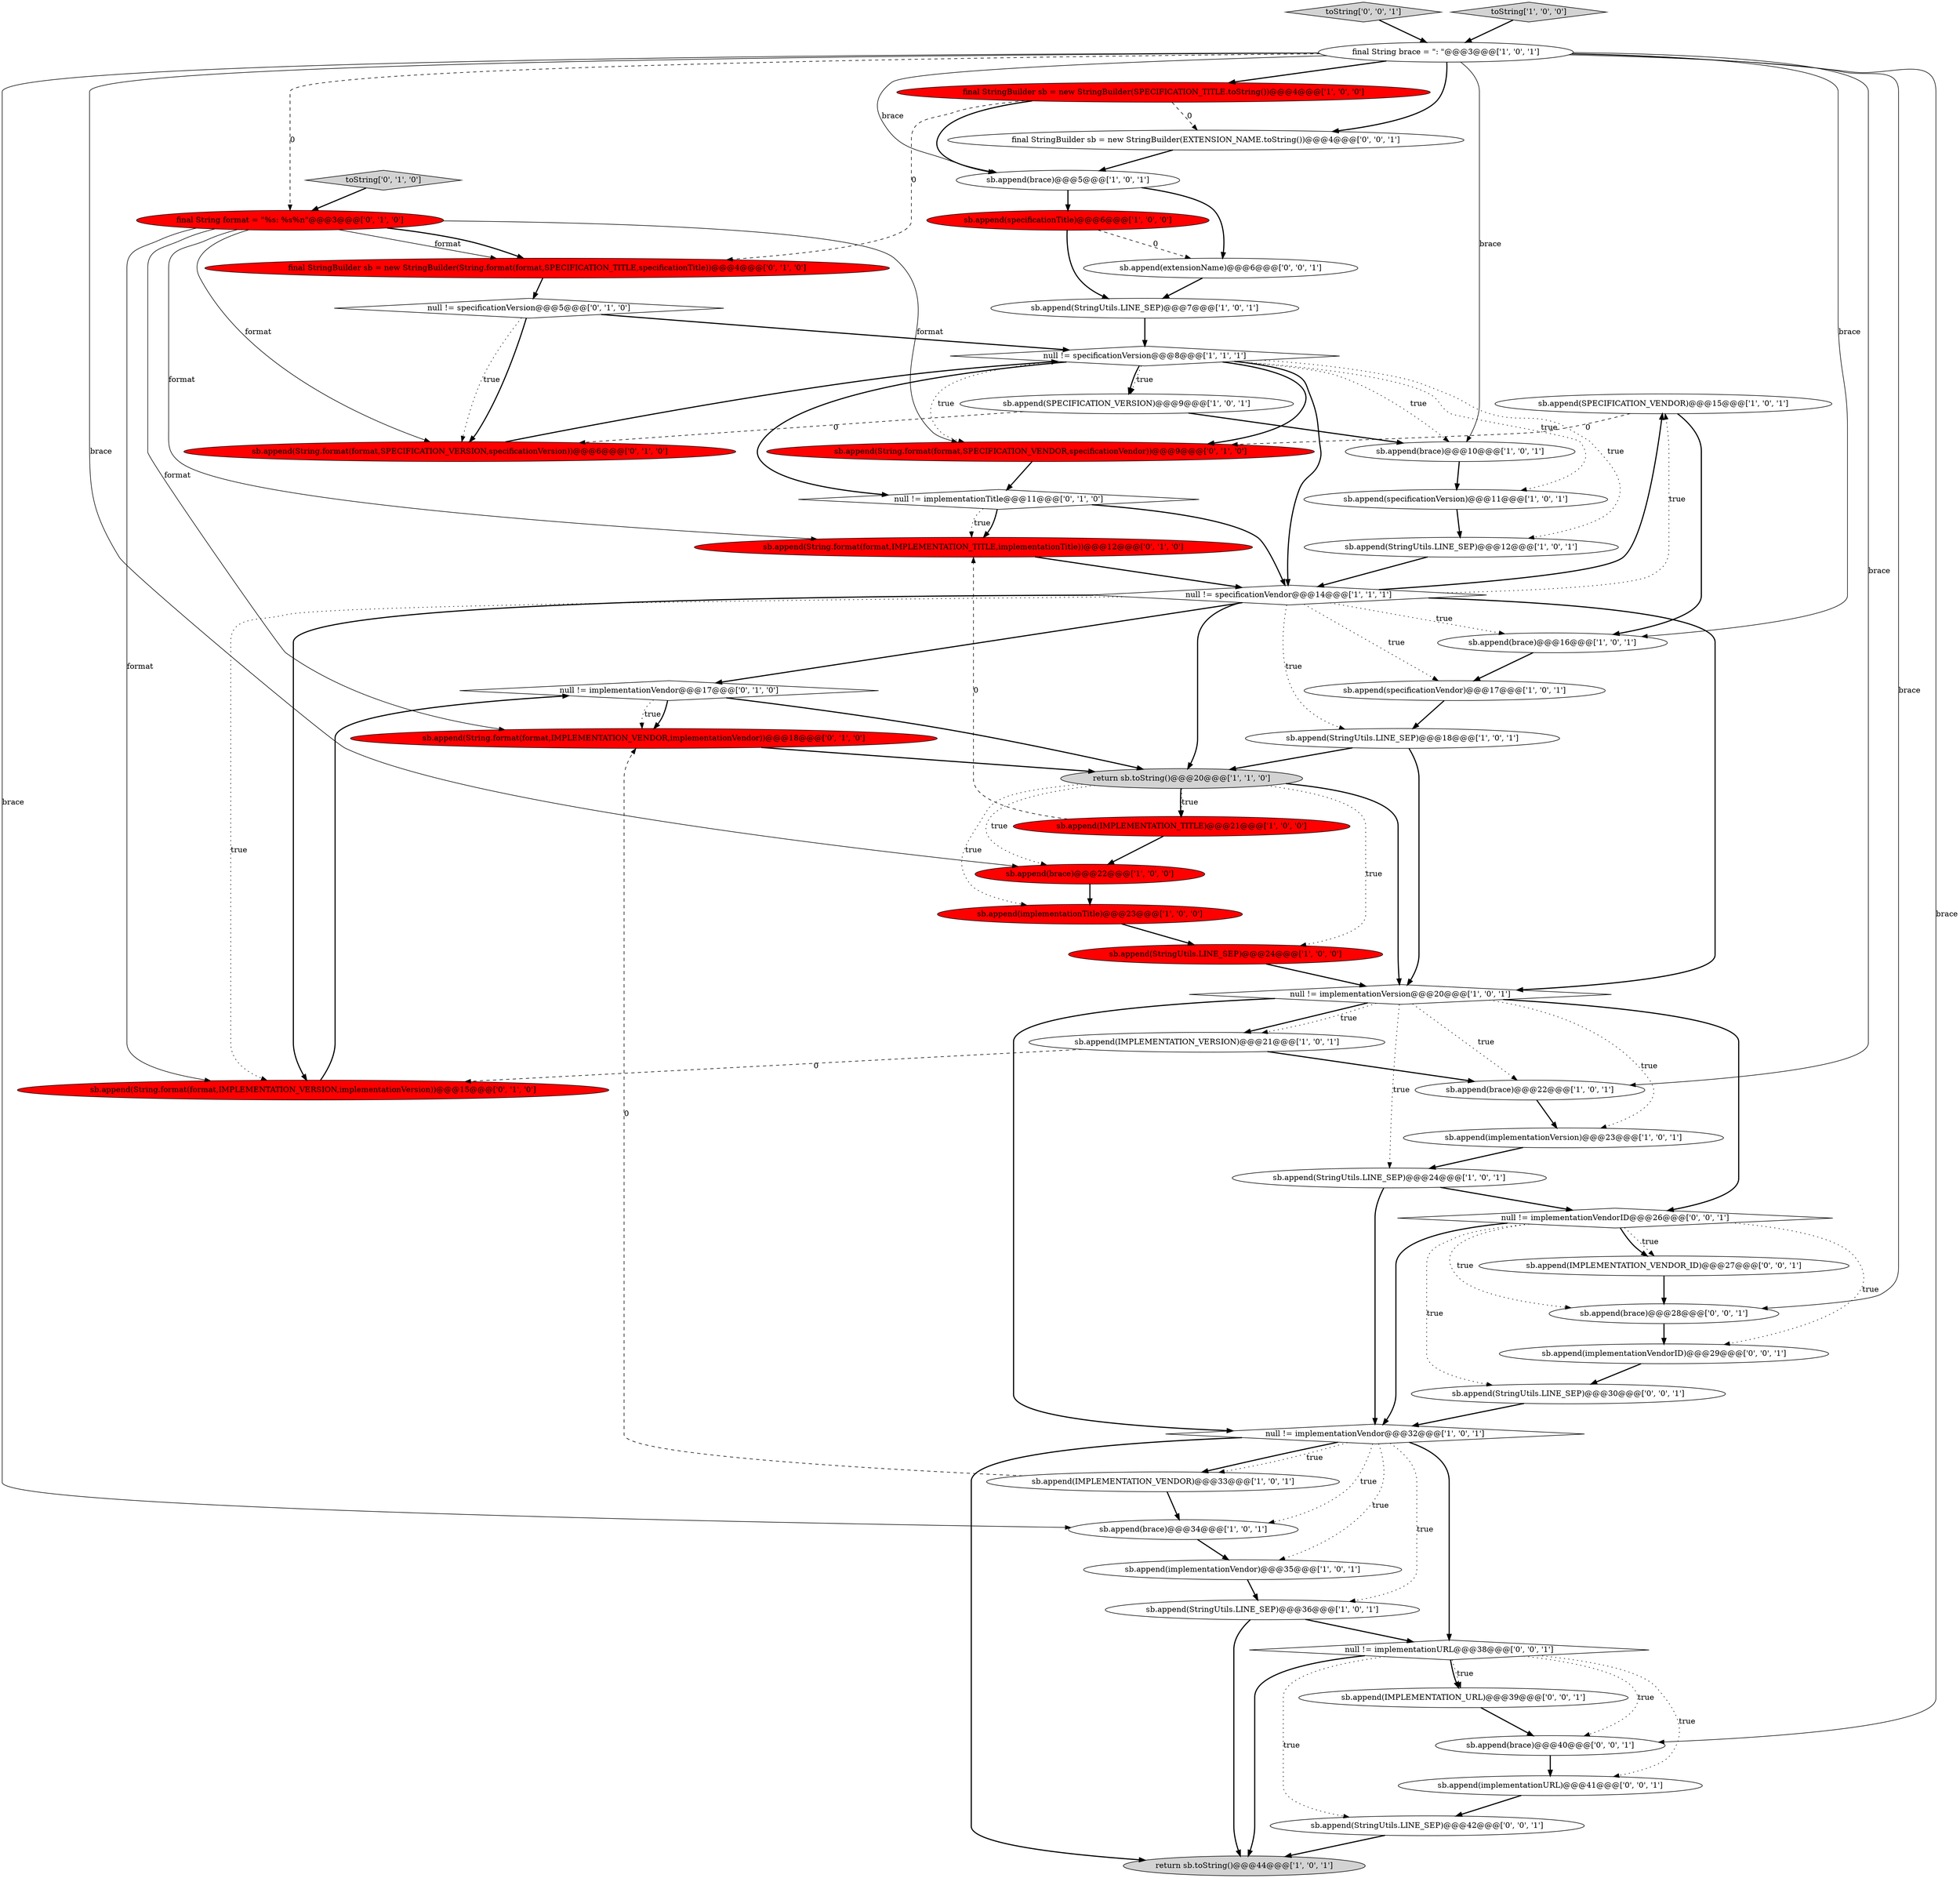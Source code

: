 digraph {
1 [style = filled, label = "sb.append(SPECIFICATION_VENDOR)@@@15@@@['1', '0', '1']", fillcolor = white, shape = ellipse image = "AAA0AAABBB1BBB"];
26 [style = filled, label = "sb.append(StringUtils.LINE_SEP)@@@7@@@['1', '0', '1']", fillcolor = white, shape = ellipse image = "AAA0AAABBB1BBB"];
54 [style = filled, label = "sb.append(IMPLEMENTATION_URL)@@@39@@@['0', '0', '1']", fillcolor = white, shape = ellipse image = "AAA0AAABBB3BBB"];
4 [style = filled, label = "sb.append(specificationVendor)@@@17@@@['1', '0', '1']", fillcolor = white, shape = ellipse image = "AAA0AAABBB1BBB"];
5 [style = filled, label = "sb.append(specificationTitle)@@@6@@@['1', '0', '0']", fillcolor = red, shape = ellipse image = "AAA1AAABBB1BBB"];
18 [style = filled, label = "sb.append(implementationVendor)@@@35@@@['1', '0', '1']", fillcolor = white, shape = ellipse image = "AAA0AAABBB1BBB"];
9 [style = filled, label = "null != implementationVersion@@@20@@@['1', '0', '1']", fillcolor = white, shape = diamond image = "AAA0AAABBB1BBB"];
35 [style = filled, label = "sb.append(String.format(format,SPECIFICATION_VERSION,specificationVersion))@@@6@@@['0', '1', '0']", fillcolor = red, shape = ellipse image = "AAA1AAABBB2BBB"];
12 [style = filled, label = "sb.append(IMPLEMENTATION_TITLE)@@@21@@@['1', '0', '0']", fillcolor = red, shape = ellipse image = "AAA1AAABBB1BBB"];
36 [style = filled, label = "sb.append(String.format(format,IMPLEMENTATION_VENDOR,implementationVendor))@@@18@@@['0', '1', '0']", fillcolor = red, shape = ellipse image = "AAA1AAABBB2BBB"];
24 [style = filled, label = "sb.append(StringUtils.LINE_SEP)@@@12@@@['1', '0', '1']", fillcolor = white, shape = ellipse image = "AAA0AAABBB1BBB"];
31 [style = filled, label = "sb.append(brace)@@@10@@@['1', '0', '1']", fillcolor = white, shape = ellipse image = "AAA0AAABBB1BBB"];
27 [style = filled, label = "final StringBuilder sb = new StringBuilder(SPECIFICATION_TITLE.toString())@@@4@@@['1', '0', '0']", fillcolor = red, shape = ellipse image = "AAA1AAABBB1BBB"];
41 [style = filled, label = "sb.append(String.format(format,SPECIFICATION_VENDOR,specificationVendor))@@@9@@@['0', '1', '0']", fillcolor = red, shape = ellipse image = "AAA1AAABBB2BBB"];
6 [style = filled, label = "sb.append(brace)@@@16@@@['1', '0', '1']", fillcolor = white, shape = ellipse image = "AAA0AAABBB1BBB"];
45 [style = filled, label = "null != implementationVendorID@@@26@@@['0', '0', '1']", fillcolor = white, shape = diamond image = "AAA0AAABBB3BBB"];
13 [style = filled, label = "sb.append(StringUtils.LINE_SEP)@@@18@@@['1', '0', '1']", fillcolor = white, shape = ellipse image = "AAA0AAABBB1BBB"];
28 [style = filled, label = "null != implementationVendor@@@32@@@['1', '0', '1']", fillcolor = white, shape = diamond image = "AAA0AAABBB1BBB"];
30 [style = filled, label = "sb.append(SPECIFICATION_VERSION)@@@9@@@['1', '0', '1']", fillcolor = white, shape = ellipse image = "AAA0AAABBB1BBB"];
0 [style = filled, label = "sb.append(brace)@@@22@@@['1', '0', '0']", fillcolor = red, shape = ellipse image = "AAA1AAABBB1BBB"];
52 [style = filled, label = "sb.append(IMPLEMENTATION_VENDOR_ID)@@@27@@@['0', '0', '1']", fillcolor = white, shape = ellipse image = "AAA0AAABBB3BBB"];
43 [style = filled, label = "null != implementationURL@@@38@@@['0', '0', '1']", fillcolor = white, shape = diamond image = "AAA0AAABBB3BBB"];
10 [style = filled, label = "sb.append(brace)@@@34@@@['1', '0', '1']", fillcolor = white, shape = ellipse image = "AAA0AAABBB1BBB"];
16 [style = filled, label = "sb.append(StringUtils.LINE_SEP)@@@36@@@['1', '0', '1']", fillcolor = white, shape = ellipse image = "AAA0AAABBB1BBB"];
20 [style = filled, label = "final String brace = \": \"@@@3@@@['1', '0', '1']", fillcolor = white, shape = ellipse image = "AAA0AAABBB1BBB"];
33 [style = filled, label = "final String format = \"%s: %s%n\"@@@3@@@['0', '1', '0']", fillcolor = red, shape = ellipse image = "AAA1AAABBB2BBB"];
49 [style = filled, label = "toString['0', '0', '1']", fillcolor = lightgray, shape = diamond image = "AAA0AAABBB3BBB"];
34 [style = filled, label = "null != specificationVersion@@@5@@@['0', '1', '0']", fillcolor = white, shape = diamond image = "AAA0AAABBB2BBB"];
48 [style = filled, label = "sb.append(brace)@@@28@@@['0', '0', '1']", fillcolor = white, shape = ellipse image = "AAA0AAABBB3BBB"];
7 [style = filled, label = "sb.append(brace)@@@22@@@['1', '0', '1']", fillcolor = white, shape = ellipse image = "AAA0AAABBB1BBB"];
29 [style = filled, label = "sb.append(IMPLEMENTATION_VERSION)@@@21@@@['1', '0', '1']", fillcolor = white, shape = ellipse image = "AAA0AAABBB1BBB"];
46 [style = filled, label = "sb.append(implementationURL)@@@41@@@['0', '0', '1']", fillcolor = white, shape = ellipse image = "AAA0AAABBB3BBB"];
53 [style = filled, label = "sb.append(brace)@@@40@@@['0', '0', '1']", fillcolor = white, shape = ellipse image = "AAA0AAABBB3BBB"];
25 [style = filled, label = "sb.append(StringUtils.LINE_SEP)@@@24@@@['1', '0', '1']", fillcolor = white, shape = ellipse image = "AAA0AAABBB1BBB"];
42 [style = filled, label = "sb.append(String.format(format,IMPLEMENTATION_VERSION,implementationVersion))@@@15@@@['0', '1', '0']", fillcolor = red, shape = ellipse image = "AAA1AAABBB2BBB"];
17 [style = filled, label = "toString['1', '0', '0']", fillcolor = lightgray, shape = diamond image = "AAA0AAABBB1BBB"];
51 [style = filled, label = "sb.append(StringUtils.LINE_SEP)@@@42@@@['0', '0', '1']", fillcolor = white, shape = ellipse image = "AAA0AAABBB3BBB"];
8 [style = filled, label = "sb.append(implementationTitle)@@@23@@@['1', '0', '0']", fillcolor = red, shape = ellipse image = "AAA1AAABBB1BBB"];
44 [style = filled, label = "sb.append(extensionName)@@@6@@@['0', '0', '1']", fillcolor = white, shape = ellipse image = "AAA0AAABBB3BBB"];
47 [style = filled, label = "sb.append(StringUtils.LINE_SEP)@@@30@@@['0', '0', '1']", fillcolor = white, shape = ellipse image = "AAA0AAABBB3BBB"];
55 [style = filled, label = "final StringBuilder sb = new StringBuilder(EXTENSION_NAME.toString())@@@4@@@['0', '0', '1']", fillcolor = white, shape = ellipse image = "AAA0AAABBB3BBB"];
50 [style = filled, label = "sb.append(implementationVendorID)@@@29@@@['0', '0', '1']", fillcolor = white, shape = ellipse image = "AAA0AAABBB3BBB"];
3 [style = filled, label = "sb.append(IMPLEMENTATION_VENDOR)@@@33@@@['1', '0', '1']", fillcolor = white, shape = ellipse image = "AAA0AAABBB1BBB"];
38 [style = filled, label = "toString['0', '1', '0']", fillcolor = lightgray, shape = diamond image = "AAA0AAABBB2BBB"];
39 [style = filled, label = "null != implementationTitle@@@11@@@['0', '1', '0']", fillcolor = white, shape = diamond image = "AAA0AAABBB2BBB"];
19 [style = filled, label = "return sb.toString()@@@20@@@['1', '1', '0']", fillcolor = lightgray, shape = ellipse image = "AAA0AAABBB1BBB"];
15 [style = filled, label = "sb.append(StringUtils.LINE_SEP)@@@24@@@['1', '0', '0']", fillcolor = red, shape = ellipse image = "AAA1AAABBB1BBB"];
11 [style = filled, label = "null != specificationVersion@@@8@@@['1', '1', '1']", fillcolor = white, shape = diamond image = "AAA0AAABBB1BBB"];
22 [style = filled, label = "sb.append(specificationVersion)@@@11@@@['1', '0', '1']", fillcolor = white, shape = ellipse image = "AAA0AAABBB1BBB"];
21 [style = filled, label = "sb.append(brace)@@@5@@@['1', '0', '1']", fillcolor = white, shape = ellipse image = "AAA0AAABBB1BBB"];
40 [style = filled, label = "sb.append(String.format(format,IMPLEMENTATION_TITLE,implementationTitle))@@@12@@@['0', '1', '0']", fillcolor = red, shape = ellipse image = "AAA1AAABBB2BBB"];
14 [style = filled, label = "return sb.toString()@@@44@@@['1', '0', '1']", fillcolor = lightgray, shape = ellipse image = "AAA0AAABBB1BBB"];
23 [style = filled, label = "null != specificationVendor@@@14@@@['1', '1', '1']", fillcolor = white, shape = diamond image = "AAA0AAABBB1BBB"];
32 [style = filled, label = "null != implementationVendor@@@17@@@['0', '1', '0']", fillcolor = white, shape = diamond image = "AAA0AAABBB2BBB"];
2 [style = filled, label = "sb.append(implementationVersion)@@@23@@@['1', '0', '1']", fillcolor = white, shape = ellipse image = "AAA0AAABBB1BBB"];
37 [style = filled, label = "final StringBuilder sb = new StringBuilder(String.format(format,SPECIFICATION_TITLE,specificationTitle))@@@4@@@['0', '1', '0']", fillcolor = red, shape = ellipse image = "AAA1AAABBB2BBB"];
11->41 [style = dotted, label="true"];
25->45 [style = bold, label=""];
30->35 [style = dashed, label="0"];
33->35 [style = solid, label="format"];
28->16 [style = dotted, label="true"];
43->51 [style = dotted, label="true"];
26->11 [style = bold, label=""];
40->23 [style = bold, label=""];
28->14 [style = bold, label=""];
20->27 [style = bold, label=""];
46->51 [style = bold, label=""];
23->4 [style = dotted, label="true"];
11->31 [style = dotted, label="true"];
28->43 [style = bold, label=""];
19->9 [style = bold, label=""];
28->18 [style = dotted, label="true"];
39->23 [style = bold, label=""];
33->42 [style = solid, label="format"];
0->8 [style = bold, label=""];
43->54 [style = dotted, label="true"];
16->43 [style = bold, label=""];
43->46 [style = dotted, label="true"];
54->53 [style = bold, label=""];
16->14 [style = bold, label=""];
28->3 [style = bold, label=""];
9->29 [style = bold, label=""];
2->25 [style = bold, label=""];
17->20 [style = bold, label=""];
21->44 [style = bold, label=""];
25->28 [style = bold, label=""];
28->10 [style = dotted, label="true"];
19->12 [style = bold, label=""];
3->36 [style = dashed, label="0"];
47->28 [style = bold, label=""];
45->52 [style = dotted, label="true"];
48->50 [style = bold, label=""];
33->41 [style = solid, label="format"];
32->36 [style = dotted, label="true"];
23->42 [style = dotted, label="true"];
45->50 [style = dotted, label="true"];
3->10 [style = bold, label=""];
6->4 [style = bold, label=""];
51->14 [style = bold, label=""];
23->1 [style = dotted, label="true"];
45->48 [style = dotted, label="true"];
20->53 [style = solid, label="brace"];
15->9 [style = bold, label=""];
7->2 [style = bold, label=""];
19->0 [style = dotted, label="true"];
52->48 [style = bold, label=""];
42->32 [style = bold, label=""];
20->6 [style = solid, label="brace"];
32->36 [style = bold, label=""];
39->40 [style = dotted, label="true"];
34->35 [style = bold, label=""];
20->33 [style = dashed, label="0"];
38->33 [style = bold, label=""];
33->36 [style = solid, label="format"];
45->52 [style = bold, label=""];
11->30 [style = bold, label=""];
27->55 [style = dashed, label="0"];
11->24 [style = dotted, label="true"];
10->18 [style = bold, label=""];
8->15 [style = bold, label=""];
11->30 [style = dotted, label="true"];
28->3 [style = dotted, label="true"];
4->13 [style = bold, label=""];
5->26 [style = bold, label=""];
23->32 [style = bold, label=""];
19->12 [style = dotted, label="true"];
32->19 [style = bold, label=""];
19->15 [style = dotted, label="true"];
29->42 [style = dashed, label="0"];
19->8 [style = dotted, label="true"];
23->42 [style = bold, label=""];
20->0 [style = solid, label="brace"];
27->37 [style = dashed, label="0"];
9->28 [style = bold, label=""];
11->41 [style = bold, label=""];
21->5 [style = bold, label=""];
53->46 [style = bold, label=""];
13->19 [style = bold, label=""];
1->6 [style = bold, label=""];
43->53 [style = dotted, label="true"];
43->14 [style = bold, label=""];
34->35 [style = dotted, label="true"];
30->31 [style = bold, label=""];
39->40 [style = bold, label=""];
23->19 [style = bold, label=""];
23->13 [style = dotted, label="true"];
33->37 [style = solid, label="format"];
20->48 [style = solid, label="brace"];
13->9 [style = bold, label=""];
9->7 [style = dotted, label="true"];
33->37 [style = bold, label=""];
27->21 [style = bold, label=""];
43->54 [style = bold, label=""];
49->20 [style = bold, label=""];
45->47 [style = dotted, label="true"];
36->19 [style = bold, label=""];
24->23 [style = bold, label=""];
18->16 [style = bold, label=""];
5->44 [style = dashed, label="0"];
20->10 [style = solid, label="brace"];
9->29 [style = dotted, label="true"];
31->22 [style = bold, label=""];
55->21 [style = bold, label=""];
33->40 [style = solid, label="format"];
23->6 [style = dotted, label="true"];
45->28 [style = bold, label=""];
1->41 [style = dashed, label="0"];
12->0 [style = bold, label=""];
20->7 [style = solid, label="brace"];
11->22 [style = dotted, label="true"];
34->11 [style = bold, label=""];
20->55 [style = bold, label=""];
9->25 [style = dotted, label="true"];
20->21 [style = solid, label="brace"];
44->26 [style = bold, label=""];
12->40 [style = dashed, label="0"];
50->47 [style = bold, label=""];
9->45 [style = bold, label=""];
37->34 [style = bold, label=""];
9->2 [style = dotted, label="true"];
20->31 [style = solid, label="brace"];
23->1 [style = bold, label=""];
11->39 [style = bold, label=""];
29->7 [style = bold, label=""];
22->24 [style = bold, label=""];
41->39 [style = bold, label=""];
23->9 [style = bold, label=""];
11->23 [style = bold, label=""];
35->11 [style = bold, label=""];
}
